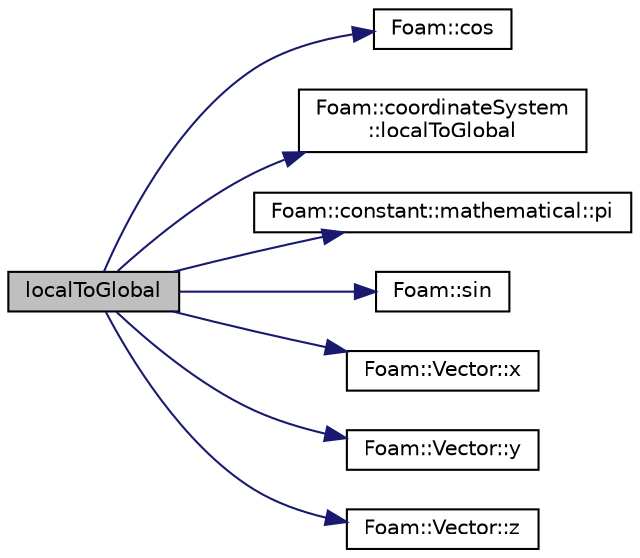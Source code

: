 digraph "localToGlobal"
{
  bgcolor="transparent";
  edge [fontname="Helvetica",fontsize="10",labelfontname="Helvetica",labelfontsize="10"];
  node [fontname="Helvetica",fontsize="10",shape=record];
  rankdir="LR";
  Node22 [label="localToGlobal",height=0.2,width=0.4,color="black", fillcolor="grey75", style="filled", fontcolor="black"];
  Node22 -> Node23 [color="midnightblue",fontsize="10",style="solid",fontname="Helvetica"];
  Node23 [label="Foam::cos",height=0.2,width=0.4,color="black",URL="$a21851.html#aebb41a148f7cf44b63e12f69e487e49f"];
  Node22 -> Node24 [color="midnightblue",fontsize="10",style="solid",fontname="Helvetica"];
  Node24 [label="Foam::coordinateSystem\l::localToGlobal",height=0.2,width=0.4,color="black",URL="$a26141.html#a95dc2dcc60d6bf3f30f93cd78fb75214",tooltip="Convert from local coordinate system to the global Cartesian system. "];
  Node22 -> Node25 [color="midnightblue",fontsize="10",style="solid",fontname="Helvetica"];
  Node25 [label="Foam::constant::mathematical::pi",height=0.2,width=0.4,color="black",URL="$a21892.html#a731b8788a4c01586c35266c7ca4fed04"];
  Node22 -> Node26 [color="midnightblue",fontsize="10",style="solid",fontname="Helvetica"];
  Node26 [label="Foam::sin",height=0.2,width=0.4,color="black",URL="$a21851.html#a4517d680df5510934705011b30dcefa6"];
  Node22 -> Node27 [color="midnightblue",fontsize="10",style="solid",fontname="Helvetica"];
  Node27 [label="Foam::Vector::x",height=0.2,width=0.4,color="black",URL="$a29749.html#a63327976e5a8359700064a02ae22548e"];
  Node22 -> Node28 [color="midnightblue",fontsize="10",style="solid",fontname="Helvetica"];
  Node28 [label="Foam::Vector::y",height=0.2,width=0.4,color="black",URL="$a29749.html#a1ee865f676fbac703a49c6654dd3ad74"];
  Node22 -> Node29 [color="midnightblue",fontsize="10",style="solid",fontname="Helvetica"];
  Node29 [label="Foam::Vector::z",height=0.2,width=0.4,color="black",URL="$a29749.html#a1c8320b15610de211ec70ef966581423"];
}
